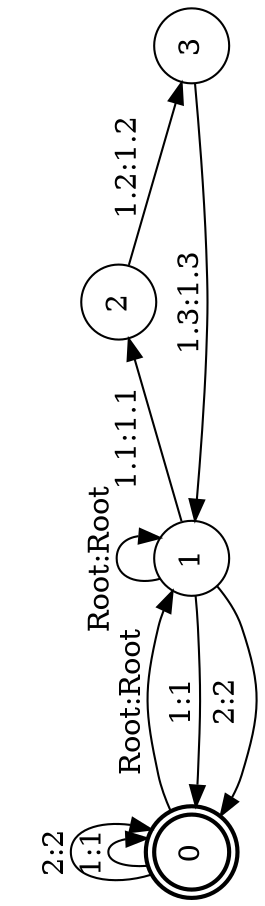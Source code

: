 digraph FST {
rankdir = LR;
size = "8.5,11";
label = "";
center = 1;
orientation = Landscape;
ranksep = "0.4";
nodesep = "0.25";
0 [label = "0", shape = doublecircle, style = bold, fontsize = 14]
	0 -> 1 [label = "Root:Root", fontsize = 14];
	0 -> 0 [label = "1:1", fontsize = 14];
	0 -> 0 [label = "2:2", fontsize = 14];
1 [label = "1", shape = circle, style = solid, fontsize = 14]
	1 -> 1 [label = "Root:Root", fontsize = 14];
	1 -> 0 [label = "1:1", fontsize = 14];
	1 -> 2 [label = "1.1:1.1", fontsize = 14];
	1 -> 0 [label = "2:2", fontsize = 14];
2 [label = "2", shape = circle, style = solid, fontsize = 14]
	2 -> 3 [label = "1.2:1.2", fontsize = 14];
3 [label = "3", shape = circle, style = solid, fontsize = 14]
	3 -> 1 [label = "1.3:1.3", fontsize = 14];
}
